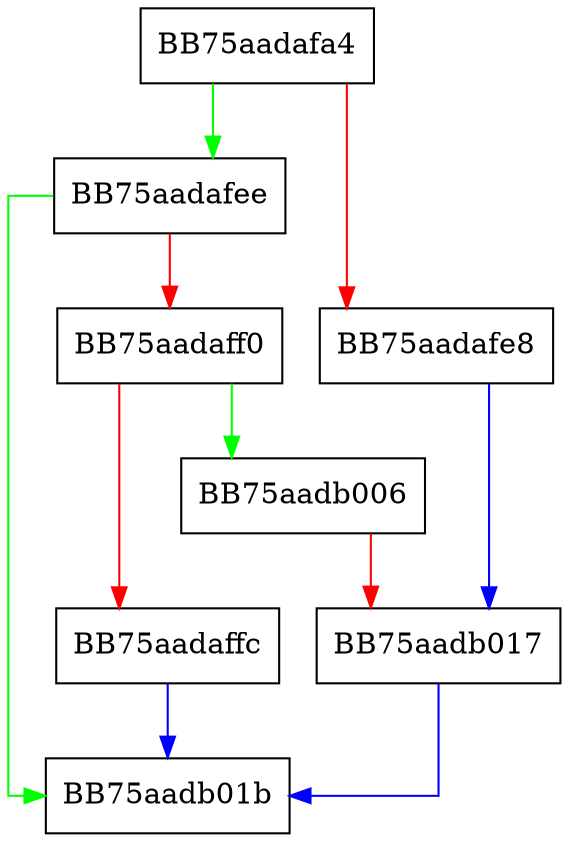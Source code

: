 digraph AppendRecord {
  node [shape="box"];
  graph [splines=ortho];
  BB75aadafa4 -> BB75aadafee [color="green"];
  BB75aadafa4 -> BB75aadafe8 [color="red"];
  BB75aadafe8 -> BB75aadb017 [color="blue"];
  BB75aadafee -> BB75aadb01b [color="green"];
  BB75aadafee -> BB75aadaff0 [color="red"];
  BB75aadaff0 -> BB75aadb006 [color="green"];
  BB75aadaff0 -> BB75aadaffc [color="red"];
  BB75aadaffc -> BB75aadb01b [color="blue"];
  BB75aadb006 -> BB75aadb017 [color="red"];
  BB75aadb017 -> BB75aadb01b [color="blue"];
}